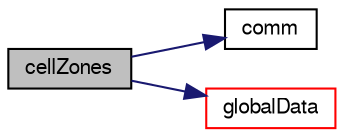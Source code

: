 digraph "cellZones"
{
  bgcolor="transparent";
  edge [fontname="FreeSans",fontsize="10",labelfontname="FreeSans",labelfontsize="10"];
  node [fontname="FreeSans",fontsize="10",shape=record];
  rankdir="LR";
  Node11135 [label="cellZones",height=0.2,width=0.4,color="black", fillcolor="grey75", style="filled", fontcolor="black"];
  Node11135 -> Node11136 [color="midnightblue",fontsize="10",style="solid",fontname="FreeSans"];
  Node11136 [label="comm",height=0.2,width=0.4,color="black",URL="$a27410.html#a8227649c3336137f85ffcd59ac7b753e",tooltip="Return communicator used for parallel communication. "];
  Node11135 -> Node11137 [color="midnightblue",fontsize="10",style="solid",fontname="FreeSans"];
  Node11137 [label="globalData",height=0.2,width=0.4,color="red",URL="$a27410.html#a5e9cb8eb9e52843d336386b13423d19c",tooltip="Return parallel info. "];
}
